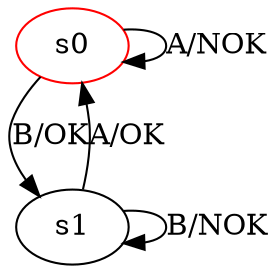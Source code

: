 digraph g {
  s0 [color="red"];
  s1;
  s0 -> s0 [label="A/NOK"];
  s0 -> s1 [label="B/OK"];
  s1 -> s0 [label="A/OK"];
  s1 -> s1 [label="B/NOK"];
}
